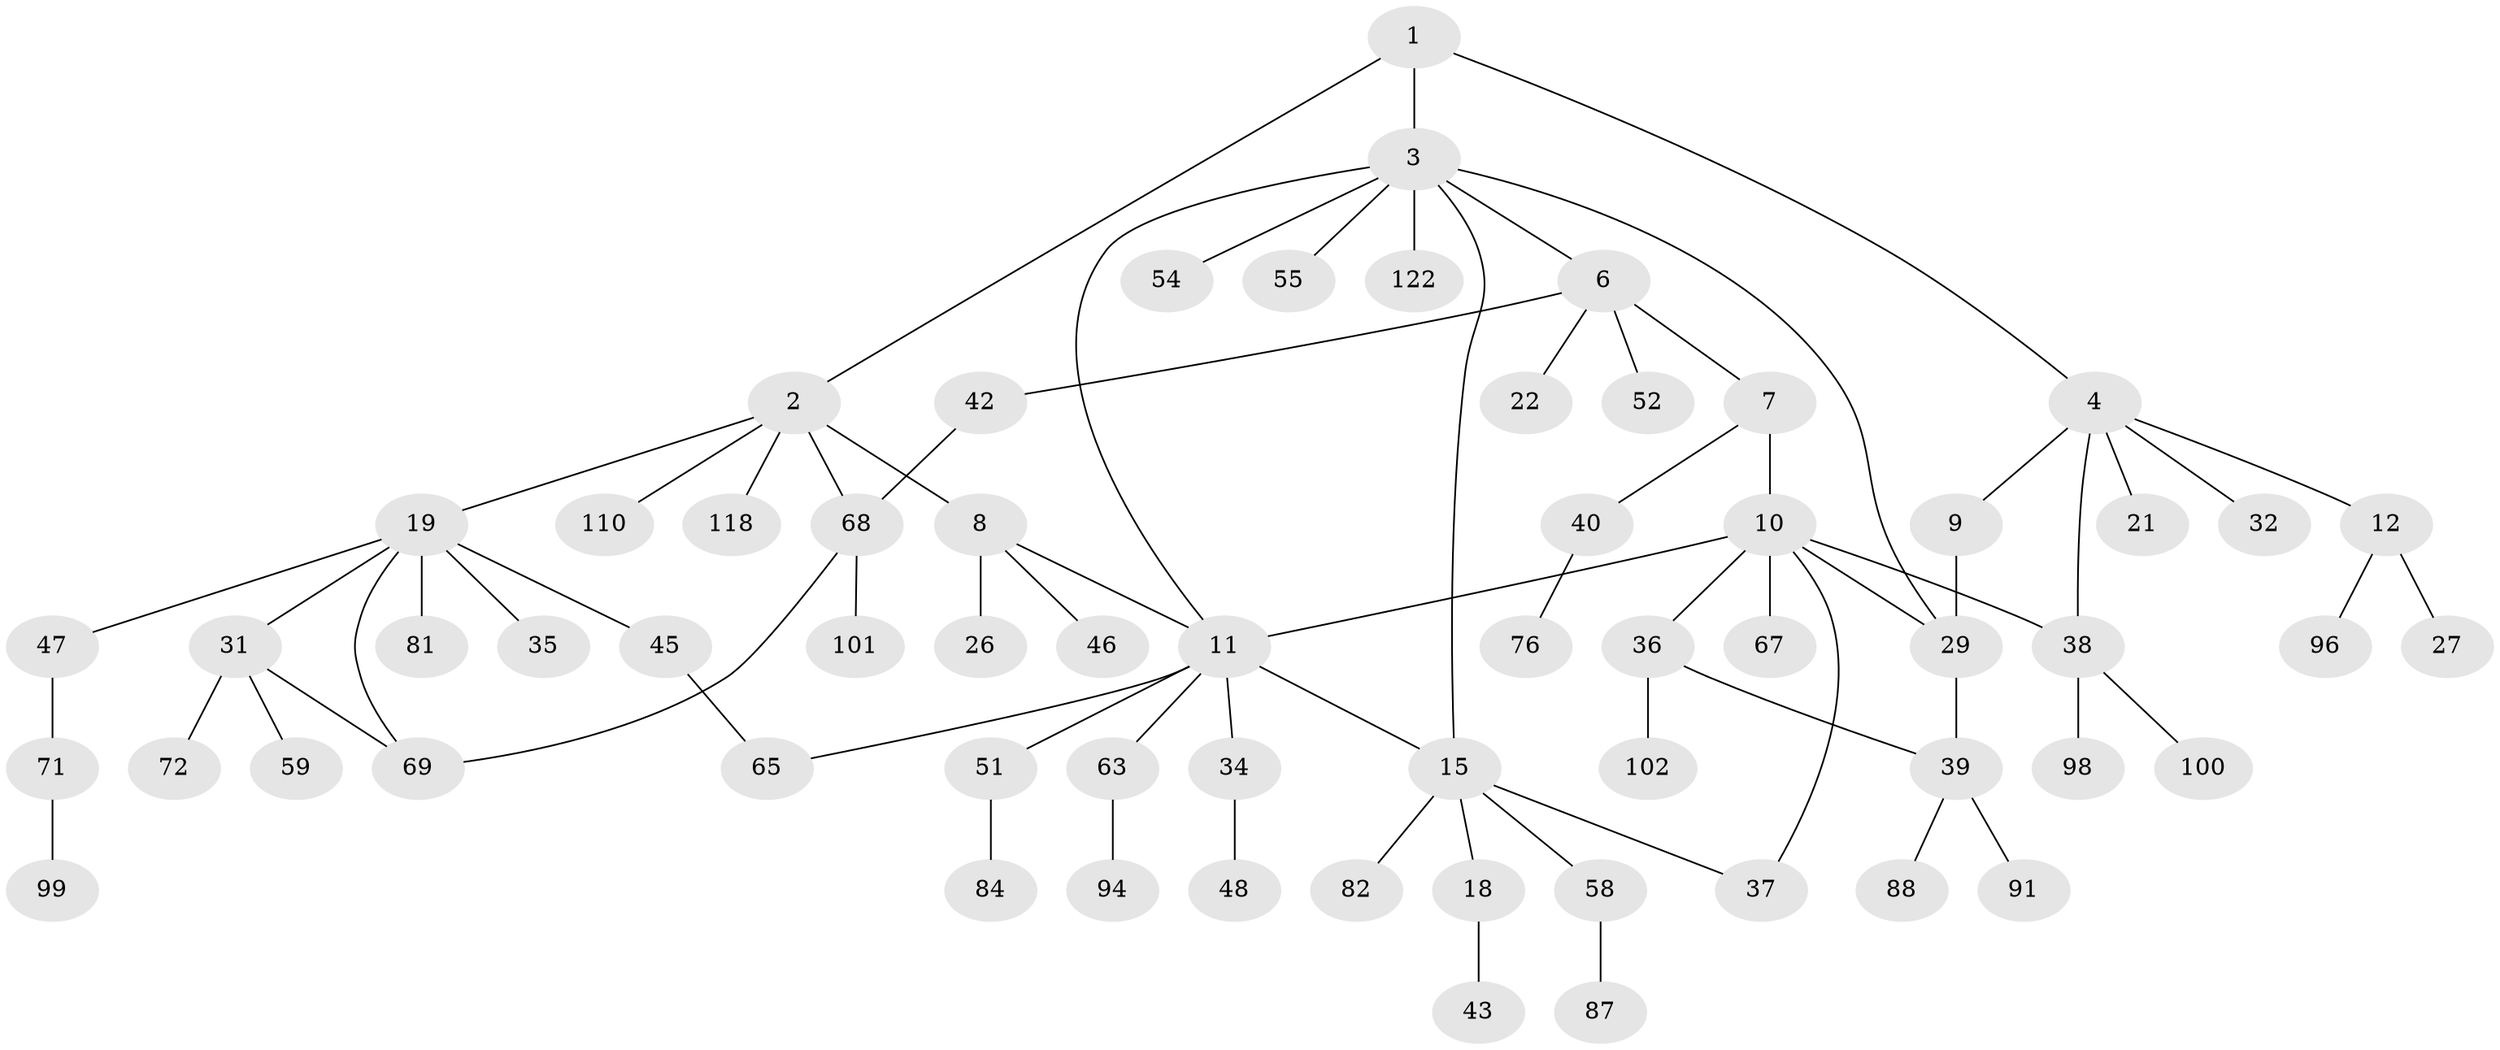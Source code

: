 // original degree distribution, {3: 0.15625, 6: 0.0390625, 4: 0.078125, 2: 0.3828125, 5: 0.015625, 1: 0.328125}
// Generated by graph-tools (version 1.1) at 2025/13/03/09/25 04:13:31]
// undirected, 64 vertices, 75 edges
graph export_dot {
graph [start="1"]
  node [color=gray90,style=filled];
  1;
  2;
  3 [super="+5"];
  4 [super="+50"];
  6 [super="+13"];
  7;
  8;
  9;
  10 [super="+14+20+16"];
  11 [super="+56+23"];
  12 [super="+17"];
  15 [super="+30+73+123"];
  18;
  19 [super="+24"];
  21 [super="+75"];
  22;
  26 [super="+89+83"];
  27 [super="+33"];
  29 [super="+74"];
  31 [super="+41"];
  32 [super="+97"];
  34;
  35 [super="+86"];
  36;
  37 [super="+116"];
  38;
  39 [super="+61"];
  40;
  42;
  43 [super="+64"];
  45 [super="+78"];
  46;
  47;
  48 [super="+128"];
  51;
  52;
  54;
  55 [super="+62"];
  58 [super="+77+60"];
  59 [super="+106"];
  63;
  65 [super="+112"];
  67 [super="+90"];
  68 [super="+80"];
  69;
  71;
  72 [super="+114"];
  76;
  81;
  82;
  84;
  87 [super="+95"];
  88;
  91;
  94;
  96;
  98 [super="+104"];
  99;
  100;
  101;
  102;
  110;
  118;
  122;
  1 -- 2;
  1 -- 3;
  1 -- 4;
  2 -- 8;
  2 -- 19;
  2 -- 110;
  2 -- 118;
  2 -- 68;
  3 -- 6;
  3 -- 29;
  3 -- 54;
  3 -- 15;
  3 -- 122;
  3 -- 55;
  3 -- 11;
  4 -- 9;
  4 -- 12;
  4 -- 21;
  4 -- 32;
  4 -- 38;
  6 -- 7;
  6 -- 42;
  6 -- 52;
  6 -- 22;
  7 -- 10;
  7 -- 40;
  8 -- 11;
  8 -- 26;
  8 -- 46;
  9 -- 29;
  10 -- 67;
  10 -- 36;
  10 -- 38;
  10 -- 37;
  10 -- 11;
  10 -- 29;
  11 -- 15;
  11 -- 65;
  11 -- 34;
  11 -- 51;
  11 -- 63;
  12 -- 96;
  12 -- 27;
  15 -- 18;
  15 -- 58;
  15 -- 37;
  15 -- 82;
  18 -- 43;
  19 -- 81;
  19 -- 35;
  19 -- 69;
  19 -- 31;
  19 -- 45;
  19 -- 47;
  29 -- 39;
  31 -- 59;
  31 -- 69;
  31 -- 72;
  34 -- 48;
  36 -- 102;
  36 -- 39;
  38 -- 98;
  38 -- 100;
  39 -- 88;
  39 -- 91;
  40 -- 76;
  42 -- 68;
  45 -- 65;
  47 -- 71;
  51 -- 84;
  58 -- 87;
  63 -- 94;
  68 -- 101;
  68 -- 69;
  71 -- 99;
}

